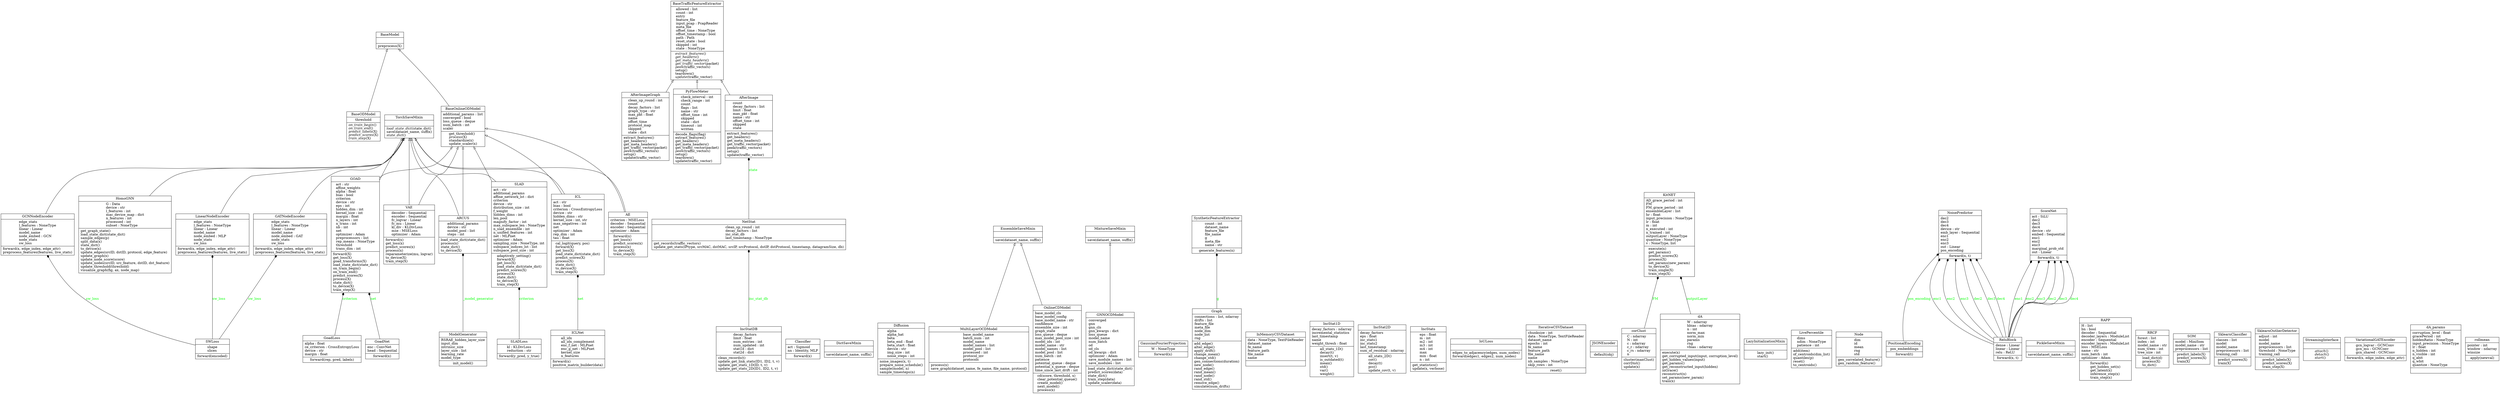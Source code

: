 digraph "classes" {
rankdir=BT
charset="utf-8"
"src.models.autoencoder.AE" [color="black", fontcolor="black", label=<{AE|criterion : MSELoss<br ALIGN="LEFT"/>decoder : Sequential<br ALIGN="LEFT"/>encoder : Sequential<br ALIGN="LEFT"/>optimizer : Adam<br ALIGN="LEFT"/>|forward(x)<br ALIGN="LEFT"/>get_loss(x)<br ALIGN="LEFT"/>predict_scores(x)<br ALIGN="LEFT"/>process(x)<br ALIGN="LEFT"/>to_device(X)<br ALIGN="LEFT"/>train_step(X)<br ALIGN="LEFT"/>}>, shape="record", style="solid"];
"src.models.arcus.ARCUS" [color="black", fontcolor="black", label=<{ARCUS|additional_params<br ALIGN="LEFT"/>device : str<br ALIGN="LEFT"/>model_pool : list<br ALIGN="LEFT"/>steps : int<br ALIGN="LEFT"/>|load_state_dict(state_dict)<br ALIGN="LEFT"/>process(x)<br ALIGN="LEFT"/>state_dict()<br ALIGN="LEFT"/>to_device(X)<br ALIGN="LEFT"/>}>, shape="record", style="solid"];
"src.feature_extractors.after_image.AfterImage" [color="black", fontcolor="black", label=<{AfterImage|count<br ALIGN="LEFT"/>decay_factors : list<br ALIGN="LEFT"/>limit : float<br ALIGN="LEFT"/>max_pkt : float<br ALIGN="LEFT"/>name : str<br ALIGN="LEFT"/>offset_time : int<br ALIGN="LEFT"/>skipped<br ALIGN="LEFT"/>state<br ALIGN="LEFT"/>|extract_features()<br ALIGN="LEFT"/>get_headers()<br ALIGN="LEFT"/>get_meta_headers()<br ALIGN="LEFT"/>get_traffic_vector(packet)<br ALIGN="LEFT"/>peek(traffic_vectors)<br ALIGN="LEFT"/>setup()<br ALIGN="LEFT"/>update(traffic_vector)<br ALIGN="LEFT"/>}>, shape="record", style="solid"];
"src.feature_extractors.after_image_graph.AfterImageGraph" [color="black", fontcolor="black", label=<{AfterImageGraph|clean_up_round : int<br ALIGN="LEFT"/>count<br ALIGN="LEFT"/>decay_factors : list<br ALIGN="LEFT"/>graph_type : str<br ALIGN="LEFT"/>max_pkt : float<br ALIGN="LEFT"/>name<br ALIGN="LEFT"/>offset_time<br ALIGN="LEFT"/>protocol_map<br ALIGN="LEFT"/>skipped<br ALIGN="LEFT"/>state : dict<br ALIGN="LEFT"/>|extract_features()<br ALIGN="LEFT"/>get_headers()<br ALIGN="LEFT"/>get_meta_headers()<br ALIGN="LEFT"/>get_traffic_vector(packet)<br ALIGN="LEFT"/><I>peek</I>(traffic_vectors)<br ALIGN="LEFT"/>setup()<br ALIGN="LEFT"/>update(traffic_vector)<br ALIGN="LEFT"/>}>, shape="record", style="solid"];
"src.models.base_model.BaseModel" [color="black", fontcolor="black", label=<{BaseModel|<br ALIGN="LEFT"/>|preprocess(X)<br ALIGN="LEFT"/>}>, shape="record", style="solid"];
"src.models.base_model.BaseODModel" [color="black", fontcolor="black", label=<{BaseODModel|threshold<br ALIGN="LEFT"/>|<I>on_train_begin</I>()<br ALIGN="LEFT"/><I>on_train_end</I>()<br ALIGN="LEFT"/><I>predict_labels</I>(X)<br ALIGN="LEFT"/><I>predict_scores</I>(X)<br ALIGN="LEFT"/><I>train_step</I>(X)<br ALIGN="LEFT"/>}>, shape="record", style="solid"];
"src.models.base_model.BaseOnlineODModel" [color="black", fontcolor="black", label=<{BaseOnlineODModel|additional_params : list<br ALIGN="LEFT"/>converged : bool<br ALIGN="LEFT"/>loss_queue : deque<br ALIGN="LEFT"/>num_batch : int<br ALIGN="LEFT"/>scaler<br ALIGN="LEFT"/>|get_threshold()<br ALIGN="LEFT"/><I>process</I>(X)<br ALIGN="LEFT"/>standardize(x)<br ALIGN="LEFT"/>update_scaler(x)<br ALIGN="LEFT"/>}>, shape="record", style="solid"];
"src.feature_extractors.base_feature_extractor.BaseTrafficFeatureExtractor" [color="black", fontcolor="black", label=<{BaseTrafficFeatureExtractor|allowed : list<br ALIGN="LEFT"/>count : int<br ALIGN="LEFT"/>entry<br ALIGN="LEFT"/>feature_file<br ALIGN="LEFT"/>input_pcap : PcapReader<br ALIGN="LEFT"/>meta_file<br ALIGN="LEFT"/>offset_time : NoneType<br ALIGN="LEFT"/>offset_timestamp : bool<br ALIGN="LEFT"/>path : Path<br ALIGN="LEFT"/>reset_state : bool<br ALIGN="LEFT"/>skipped : int<br ALIGN="LEFT"/>state : NoneType<br ALIGN="LEFT"/>|<I>extract_features</I>()<br ALIGN="LEFT"/><I>get_headers</I>()<br ALIGN="LEFT"/><I>get_meta_headers</I>()<br ALIGN="LEFT"/><I>get_traffic_vector</I>(packet)<br ALIGN="LEFT"/><I>peek</I>(traffic_vectors)<br ALIGN="LEFT"/>setup()<br ALIGN="LEFT"/>teardown()<br ALIGN="LEFT"/><I>update</I>(traffic_vector)<br ALIGN="LEFT"/>}>, shape="record", style="solid"];
"src.models.gnnids.Classifier" [color="black", fontcolor="black", label=<{Classifier|act : Sigmoid<br ALIGN="LEFT"/>nn : Identity, MLP<br ALIGN="LEFT"/>|forward(x)<br ALIGN="LEFT"/>}>, shape="record", style="solid"];
"src.models.base_model.DictSaveMixin" [color="black", fontcolor="black", label=<{DictSaveMixin|<br ALIGN="LEFT"/>|save(dataset_name, suffix)<br ALIGN="LEFT"/>}>, shape="record", style="solid"];
"src.models.gnnids.Diffusion" [color="black", fontcolor="black", label=<{Diffusion|alpha<br ALIGN="LEFT"/>alpha_hat<br ALIGN="LEFT"/>beta<br ALIGN="LEFT"/>beta_end : float<br ALIGN="LEFT"/>beta_start : float<br ALIGN="LEFT"/>device : str<br ALIGN="LEFT"/>img_size : int<br ALIGN="LEFT"/>noise_steps : int<br ALIGN="LEFT"/>|noise_images(x, t)<br ALIGN="LEFT"/>prepare_noise_schedule()<br ALIGN="LEFT"/>sample(model, n)<br ALIGN="LEFT"/>sample_timesteps(n)<br ALIGN="LEFT"/>}>, shape="record", style="solid"];
"src.models.base_model.EnsembleSaveMixin" [color="black", fontcolor="black", label=<{EnsembleSaveMixin|<br ALIGN="LEFT"/>|save(dataset_name, suffix)<br ALIGN="LEFT"/>}>, shape="record", style="solid"];
"src.models.gnnids.GATNodeEncoder" [color="black", fontcolor="black", label=<{GATNodeEncoder|edge_stats<br ALIGN="LEFT"/>l_features : NoneType<br ALIGN="LEFT"/>linear : Linear<br ALIGN="LEFT"/>model_name<br ALIGN="LEFT"/>node_embed : GAT<br ALIGN="LEFT"/>node_stats<br ALIGN="LEFT"/>sw_loss<br ALIGN="LEFT"/>|forward(x, edge_index, edge_attr)<br ALIGN="LEFT"/>preprocess_features(features, live_stats)<br ALIGN="LEFT"/>}>, shape="record", style="solid"];
"src.models.gnnids.GCNNodeEncoder" [color="black", fontcolor="black", label=<{GCNNodeEncoder|edge_stats<br ALIGN="LEFT"/>l_features : NoneType<br ALIGN="LEFT"/>linear : Linear<br ALIGN="LEFT"/>model_name<br ALIGN="LEFT"/>node_embed : GCN<br ALIGN="LEFT"/>node_stats<br ALIGN="LEFT"/>sw_loss<br ALIGN="LEFT"/>|forward(x, edge_index, edge_attr)<br ALIGN="LEFT"/>preprocess_features(features, live_stats)<br ALIGN="LEFT"/>}>, shape="record", style="solid"];
"src.models.base_model.GNNOCDModel" [color="black", fontcolor="black", label=<{GNNOCDModel|converged<br ALIGN="LEFT"/>gnn<br ALIGN="LEFT"/>gnn_cls<br ALIGN="LEFT"/>gnn_kwargs : dict<br ALIGN="LEFT"/>loss_queue<br ALIGN="LEFT"/>model_name<br ALIGN="LEFT"/>num_batch<br ALIGN="LEFT"/>od<br ALIGN="LEFT"/>od_cls<br ALIGN="LEFT"/>od_kwargs : dict<br ALIGN="LEFT"/>optimizer : Adam<br ALIGN="LEFT"/>save_module_names : list<br ALIGN="LEFT"/>save_modules : list<br ALIGN="LEFT"/>|load_state_dict(state_dict)<br ALIGN="LEFT"/>predict_scores(data)<br ALIGN="LEFT"/>state_dict()<br ALIGN="LEFT"/>train_step(data)<br ALIGN="LEFT"/>update_scaler(data)<br ALIGN="LEFT"/>}>, shape="record", style="solid"];
"src.models.goad.GOAD" [color="black", fontcolor="black", label=<{GOAD|act : str<br ALIGN="LEFT"/>affine_weights<br ALIGN="LEFT"/>alpha : float<br ALIGN="LEFT"/>bias : bool<br ALIGN="LEFT"/>criterion<br ALIGN="LEFT"/>device : str<br ALIGN="LEFT"/>eps : int<br ALIGN="LEFT"/>hidden_dim : int<br ALIGN="LEFT"/>kernel_size : int<br ALIGN="LEFT"/>margin : float<br ALIGN="LEFT"/>n_layers : int<br ALIGN="LEFT"/>n_trans : int<br ALIGN="LEFT"/>nb : int<br ALIGN="LEFT"/>net<br ALIGN="LEFT"/>optimizer : Adam<br ALIGN="LEFT"/>preprocessors : list<br ALIGN="LEFT"/>rep_means : NoneType<br ALIGN="LEFT"/>threshold<br ALIGN="LEFT"/>trans_dim : int<br ALIGN="LEFT"/>|forward(X)<br ALIGN="LEFT"/>get_loss(X)<br ALIGN="LEFT"/>goad_transforms(X)<br ALIGN="LEFT"/>load_state_dict(state_dict)<br ALIGN="LEFT"/>on_train_begin()<br ALIGN="LEFT"/>on_train_end()<br ALIGN="LEFT"/>predict_scores(X)<br ALIGN="LEFT"/>process(X)<br ALIGN="LEFT"/>state_dict()<br ALIGN="LEFT"/>to_device(X)<br ALIGN="LEFT"/>train_step(X)<br ALIGN="LEFT"/>}>, shape="record", style="solid"];
"src.models.gnnids.GaussianFourierProjection" [color="black", fontcolor="black", label=<{GaussianFourierProjection|W : NoneType<br ALIGN="LEFT"/>|forward(x)<br ALIGN="LEFT"/>}>, shape="record", style="solid"];
"src.models.goad.GoadLoss" [color="black", fontcolor="black", label=<{GoadLoss|alpha : float<br ALIGN="LEFT"/>ce_criterion : CrossEntropyLoss<br ALIGN="LEFT"/>device : str<br ALIGN="LEFT"/>margin : float<br ALIGN="LEFT"/>|forward(rep, pred, labels)<br ALIGN="LEFT"/>}>, shape="record", style="solid"];
"src.models.goad.GoadNet" [color="black", fontcolor="black", label=<{GoadNet|enc : ConvNet<br ALIGN="LEFT"/>head : Sequential<br ALIGN="LEFT"/>|forward(x)<br ALIGN="LEFT"/>}>, shape="record", style="solid"];
"src.feature_extractors.synthetic_graph_features.Graph" [color="black", fontcolor="black", label=<{Graph|connections : list, ndarray<br ALIGN="LEFT"/>drifts : list<br ALIGN="LEFT"/>feature_file<br ALIGN="LEFT"/>meta_file<br ALIGN="LEFT"/>node_dim<br ALIGN="LEFT"/>node_list<br ALIGN="LEFT"/>rng<br ALIGN="LEFT"/>|add_edge()<br ALIGN="LEFT"/>alter_edge()<br ALIGN="LEFT"/>apply_drift()<br ALIGN="LEFT"/>change_mean()<br ALIGN="LEFT"/>change_std()<br ALIGN="LEFT"/>gen_connections(duration)<br ALIGN="LEFT"/>new_node()<br ALIGN="LEFT"/>rand_edge()<br ALIGN="LEFT"/>rand_mean()<br ALIGN="LEFT"/>rand_node()<br ALIGN="LEFT"/>rand_std()<br ALIGN="LEFT"/>remove_edge()<br ALIGN="LEFT"/>simulate(num_drifts)<br ALIGN="LEFT"/>}>, shape="record", style="solid"];
"src.models.gnnids.HomoGNN" [color="black", fontcolor="black", label=<{HomoGNN|G : Data<br ALIGN="LEFT"/>device : str<br ALIGN="LEFT"/>l_features : int<br ALIGN="LEFT"/>mac_device_map : dict<br ALIGN="LEFT"/>n_features : int<br ALIGN="LEFT"/>processed : int<br ALIGN="LEFT"/>subset : NoneType<br ALIGN="LEFT"/>|get_graph_state()<br ALIGN="LEFT"/>load_state_dict(state_dict)<br ALIGN="LEFT"/>sample_edges(p)<br ALIGN="LEFT"/>split_data(x)<br ALIGN="LEFT"/>state_dict()<br ALIGN="LEFT"/>to_device(x)<br ALIGN="LEFT"/>update_edges(srcID, dstID, protocol, edge_feature)<br ALIGN="LEFT"/>update_graph(x)<br ALIGN="LEFT"/>update_node_score(score)<br ALIGN="LEFT"/>update_nodes(srcID, src_feature, dstID, dst_feature)<br ALIGN="LEFT"/>update_threshold(threshold)<br ALIGN="LEFT"/>visualize_graph(fig, ax, node_map)<br ALIGN="LEFT"/>}>, shape="record", style="solid"];
"src.models.icl.ICL" [color="black", fontcolor="black", label=<{ICL|act : str<br ALIGN="LEFT"/>bias : bool<br ALIGN="LEFT"/>criterion : CrossEntropyLoss<br ALIGN="LEFT"/>device : str<br ALIGN="LEFT"/>hidden_dims : str<br ALIGN="LEFT"/>kernel_size : int, str<br ALIGN="LEFT"/>max_negatives : int<br ALIGN="LEFT"/>net<br ALIGN="LEFT"/>optimizer : Adam<br ALIGN="LEFT"/>rep_dim : int<br ALIGN="LEFT"/>tau : float<br ALIGN="LEFT"/>|cal_logit(query, pos)<br ALIGN="LEFT"/>forward(X)<br ALIGN="LEFT"/>get_loss(X)<br ALIGN="LEFT"/>load_state_dict(state_dict)<br ALIGN="LEFT"/>predict_scores(X)<br ALIGN="LEFT"/>process(X)<br ALIGN="LEFT"/>state_dict()<br ALIGN="LEFT"/>to_device(X)<br ALIGN="LEFT"/>train_step(X)<br ALIGN="LEFT"/>}>, shape="record", style="solid"];
"src.models.icl.ICLNet" [color="black", fontcolor="black", label=<{ICLNet|all_idx<br ALIGN="LEFT"/>all_idx_complement<br ALIGN="LEFT"/>enc_f_net : MLPnet<br ALIGN="LEFT"/>enc_g_net : MLPnet<br ALIGN="LEFT"/>kernel_size<br ALIGN="LEFT"/>n_features<br ALIGN="LEFT"/>|forward(x)<br ALIGN="LEFT"/>positive_matrix_builder(data)<br ALIGN="LEFT"/>}>, shape="record", style="solid"];
"src.datasets.custom_dataset.InMemoryCSVDataset" [color="black", fontcolor="black", label=<{InMemoryCSVDataset|data : NoneType, TextFileReader<br ALIGN="LEFT"/>dataset_name<br ALIGN="LEFT"/>fe_name<br ALIGN="LEFT"/>feature_path<br ALIGN="LEFT"/>file_name<br ALIGN="LEFT"/>name<br ALIGN="LEFT"/>|}>, shape="record", style="solid"];
"src.feature_extractors.after_image.IncStat1D" [color="black", fontcolor="black", label=<{IncStat1D|decay_factors : ndarray<br ALIGN="LEFT"/>incremental_statistics<br ALIGN="LEFT"/>last_timestamp<br ALIGN="LEFT"/>name<br ALIGN="LEFT"/>weight_thresh : float<br ALIGN="LEFT"/>|all_stats_1D()<br ALIGN="LEFT"/>decay(t)<br ALIGN="LEFT"/>insert(t, v)<br ALIGN="LEFT"/>is_outdated(t)<br ALIGN="LEFT"/>mean()<br ALIGN="LEFT"/>std()<br ALIGN="LEFT"/>var()<br ALIGN="LEFT"/>weight()<br ALIGN="LEFT"/>}>, shape="record", style="solid"];
"src.feature_extractors.after_image.IncStat2D" [color="black", fontcolor="black", label=<{IncStat2D|decay_factors<br ALIGN="LEFT"/>eps : float<br ALIGN="LEFT"/>inc_stats1<br ALIGN="LEFT"/>inc_stats2<br ALIGN="LEFT"/>last_timestamp<br ALIGN="LEFT"/>sum_of_residual : ndarray<br ALIGN="LEFT"/>|all_stats_2D()<br ALIGN="LEFT"/>cov()<br ALIGN="LEFT"/>decay(t)<br ALIGN="LEFT"/>pcc()<br ALIGN="LEFT"/>update_cov(t, v)<br ALIGN="LEFT"/>}>, shape="record", style="solid"];
"src.feature_extractors.after_image.IncStatDB" [color="black", fontcolor="black", label=<{IncStatDB|decay_factors<br ALIGN="LEFT"/>limit : float<br ALIGN="LEFT"/>num_entries : int<br ALIGN="LEFT"/>num_updated : int<br ALIGN="LEFT"/>stat1d : dict<br ALIGN="LEFT"/>stat2d : dict<br ALIGN="LEFT"/>|clean_records(t)<br ALIGN="LEFT"/>update_get_link_stats(ID1, ID2, t, v)<br ALIGN="LEFT"/>update_get_stats_1D(ID, t, v)<br ALIGN="LEFT"/>update_get_stats_2D(ID1, ID2, t, v)<br ALIGN="LEFT"/>}>, shape="record", style="solid"];
"src.feature_extractors.pyflowmeter.IncStats" [color="black", fontcolor="black", label=<{IncStats|eps : float<br ALIGN="LEFT"/>m : int<br ALIGN="LEFT"/>m2 : int<br ALIGN="LEFT"/>m3 : int<br ALIGN="LEFT"/>m4 : int<br ALIGN="LEFT"/>max<br ALIGN="LEFT"/>min : float<br ALIGN="LEFT"/>n : int<br ALIGN="LEFT"/>|get_statistics()<br ALIGN="LEFT"/>update(x, verbose)<br ALIGN="LEFT"/>}>, shape="record", style="solid"];
"src.models.gnnids.IoULoss" [color="black", fontcolor="black", label=<{IoULoss|<br ALIGN="LEFT"/>|edges_to_adjacency(edges, num_nodes)<br ALIGN="LEFT"/>forward(edges1, edges2, num_nodes)<br ALIGN="LEFT"/>}>, shape="record", style="solid"];
"src.datasets.custom_dataset.IterativeCSVDataset" [color="black", fontcolor="black", label=<{IterativeCSVDataset|chunksize : int<br ALIGN="LEFT"/>data : NoneType, TextFileReader<br ALIGN="LEFT"/>dataset_name<br ALIGN="LEFT"/>epochs : int<br ALIGN="LEFT"/>fe_name<br ALIGN="LEFT"/>feature_path<br ALIGN="LEFT"/>file_name<br ALIGN="LEFT"/>name<br ALIGN="LEFT"/>nb_samples : NoneType<br ALIGN="LEFT"/>skip_rows : int<br ALIGN="LEFT"/>|reset()<br ALIGN="LEFT"/>}>, shape="record", style="solid"];
"src.utils.JSONEncoder" [color="black", fontcolor="black", label=<{JSONEncoder|<br ALIGN="LEFT"/>|default(obj)<br ALIGN="LEFT"/>}>, shape="record", style="solid"];
"src.models.kitsune.KitNET" [color="black", fontcolor="black", label=<{KitNET|AD_grace_period : int<br ALIGN="LEFT"/>FM<br ALIGN="LEFT"/>FM_grace_period : int<br ALIGN="LEFT"/>ensembleLayer : list<br ALIGN="LEFT"/>hr : float<br ALIGN="LEFT"/>input_precision : NoneType<br ALIGN="LEFT"/>lr : float<br ALIGN="LEFT"/>m : int<br ALIGN="LEFT"/>n_executed : int<br ALIGN="LEFT"/>n_trained : int<br ALIGN="LEFT"/>outputLayer : NoneType<br ALIGN="LEFT"/>quantize : NoneType<br ALIGN="LEFT"/>v : NoneType, list<br ALIGN="LEFT"/>|execute(x)<br ALIGN="LEFT"/>get_params()<br ALIGN="LEFT"/>predict_scores(X)<br ALIGN="LEFT"/>process(X)<br ALIGN="LEFT"/>set_params(new_param)<br ALIGN="LEFT"/>to_device(X)<br ALIGN="LEFT"/>train_single(X)<br ALIGN="LEFT"/>train_step(X)<br ALIGN="LEFT"/>}>, shape="record", style="solid"];
"src.utils.LazyInitializationMixin" [color="black", fontcolor="black", label=<{LazyInitializationMixin|<br ALIGN="LEFT"/>|lazy_init()<br ALIGN="LEFT"/>start()<br ALIGN="LEFT"/>}>, shape="record", style="solid"];
"src.models.gnnids.LinearNodeEncoder" [color="black", fontcolor="black", label=<{LinearNodeEncoder|edge_stats<br ALIGN="LEFT"/>l_features : NoneType<br ALIGN="LEFT"/>linear : Linear<br ALIGN="LEFT"/>model_name<br ALIGN="LEFT"/>node_embed : MLP<br ALIGN="LEFT"/>node_stats<br ALIGN="LEFT"/>sw_loss<br ALIGN="LEFT"/>|forward(x, edge_index, edge_attr)<br ALIGN="LEFT"/>preprocess_features(features, live_stats)<br ALIGN="LEFT"/>}>, shape="record", style="solid"];
"src.utils.LivePercentile" [color="black", fontcolor="black", label=<{LivePercentile|dims<br ALIGN="LEFT"/>ndim : NoneType<br ALIGN="LEFT"/>patience : int<br ALIGN="LEFT"/>|add(item)<br ALIGN="LEFT"/>of_centroids(dim_list)<br ALIGN="LEFT"/>quantiles(p)<br ALIGN="LEFT"/>reset()<br ALIGN="LEFT"/>to_centroids()<br ALIGN="LEFT"/>}>, shape="record", style="solid"];
"src.models.base_model.MixtureSaveMixin" [color="black", fontcolor="black", label=<{MixtureSaveMixin|<br ALIGN="LEFT"/>|save(dataset_name, suffix)<br ALIGN="LEFT"/>}>, shape="record", style="solid"];
"src.models.arcus.ModelGenerator" [color="black", fontcolor="black", label=<{ModelGenerator|RSRAE_hidden_layer_size<br ALIGN="LEFT"/>input_dim<br ALIGN="LEFT"/>intrinsic_size<br ALIGN="LEFT"/>layer_size : list<br ALIGN="LEFT"/>learning_rate<br ALIGN="LEFT"/>model_type<br ALIGN="LEFT"/>|init_model()<br ALIGN="LEFT"/>}>, shape="record", style="solid"];
"src.models.base_model.MultiLayerOCDModel" [color="black", fontcolor="black", label=<{MultiLayerOCDModel|base_model_name<br ALIGN="LEFT"/>batch_num : int<br ALIGN="LEFT"/>model_name<br ALIGN="LEFT"/>model_names : list<br ALIGN="LEFT"/>model_pool : list<br ALIGN="LEFT"/>processed : int<br ALIGN="LEFT"/>protocol_inv<br ALIGN="LEFT"/>protocols<br ALIGN="LEFT"/>|process(x)<br ALIGN="LEFT"/>save_graph(dataset_name, fe_name, file_name, protocol)<br ALIGN="LEFT"/>}>, shape="record", style="solid"];
"src.feature_extractors.after_image.NetStat" [color="black", fontcolor="black", label=<{NetStat|clean_up_round : int<br ALIGN="LEFT"/>decay_factors : list<br ALIGN="LEFT"/>inc_stat_db<br ALIGN="LEFT"/>last_timestamp : NoneType<br ALIGN="LEFT"/>|get_records(traffic_vectors)<br ALIGN="LEFT"/>update_get_stats(IPtype, srcMAC, dstMAC, srcIP, srcProtocol, dstIP, dstProtocol, timestamp, datagramSize, db)<br ALIGN="LEFT"/>}>, shape="record", style="solid"];
"src.feature_extractors.synthetic_graph_features.Node" [color="black", fontcolor="black", label=<{Node|dim<br ALIGN="LEFT"/>id<br ALIGN="LEFT"/>mean<br ALIGN="LEFT"/>rng<br ALIGN="LEFT"/>std<br ALIGN="LEFT"/>|gen_correlated_feature()<br ALIGN="LEFT"/>gen_random_feature()<br ALIGN="LEFT"/>}>, shape="record", style="solid"];
"src.models.gnnids.NoisePredictor" [color="black", fontcolor="black", label=<{NoisePredictor|dec2<br ALIGN="LEFT"/>dec3<br ALIGN="LEFT"/>dec4<br ALIGN="LEFT"/>device : str<br ALIGN="LEFT"/>emb_layer : Sequential<br ALIGN="LEFT"/>enc1<br ALIGN="LEFT"/>enc2<br ALIGN="LEFT"/>enc3<br ALIGN="LEFT"/>out : Linear<br ALIGN="LEFT"/>pos_encoding<br ALIGN="LEFT"/>|forward(x, t)<br ALIGN="LEFT"/>}>, shape="record", style="solid"];
"src.models.base_model.OnlineCDModel" [color="black", fontcolor="black", label=<{OnlineCDModel|base_model_cls<br ALIGN="LEFT"/>base_model_config<br ALIGN="LEFT"/>base_model_name : str<br ALIGN="LEFT"/>confidence<br ALIGN="LEFT"/>ensemble_size : int<br ALIGN="LEFT"/>graph_state<br ALIGN="LEFT"/>loss_queue : deque<br ALIGN="LEFT"/>max_model_pool_size : int<br ALIGN="LEFT"/>model_idx : int<br ALIGN="LEFT"/>model_name : str<br ALIGN="LEFT"/>model_names : list<br ALIGN="LEFT"/>model_pool : list<br ALIGN="LEFT"/>num_batch : int<br ALIGN="LEFT"/>patience<br ALIGN="LEFT"/>potential_queue : deque<br ALIGN="LEFT"/>potential_x_queue : deque<br ALIGN="LEFT"/>time_since_last_drift : int<br ALIGN="LEFT"/>|cd(score, threshold, x)<br ALIGN="LEFT"/>clear_potential_queue()<br ALIGN="LEFT"/>create_model()<br ALIGN="LEFT"/>next_model()<br ALIGN="LEFT"/>process(x)<br ALIGN="LEFT"/>}>, shape="record", style="solid"];
"src.models.base_model.PickleSaveMixin" [color="black", fontcolor="black", label=<{PickleSaveMixin|<br ALIGN="LEFT"/>|save(dataset_name, suffix)<br ALIGN="LEFT"/>}>, shape="record", style="solid"];
"src.models.gnnids.PositionalEncoding" [color="black", fontcolor="black", label=<{PositionalEncoding|pos_embeddings<br ALIGN="LEFT"/>|forward(t)<br ALIGN="LEFT"/>}>, shape="record", style="solid"];
"src.feature_extractors.pyflowmeter.PyFlowMeter" [color="black", fontcolor="black", label=<{PyFlowMeter|check_interval : int<br ALIGN="LEFT"/>check_range : int<br ALIGN="LEFT"/>count<br ALIGN="LEFT"/>flags : list<br ALIGN="LEFT"/>name : str<br ALIGN="LEFT"/>offset_time : int<br ALIGN="LEFT"/>skipped<br ALIGN="LEFT"/>state : dict<br ALIGN="LEFT"/>timeout : int<br ALIGN="LEFT"/>written<br ALIGN="LEFT"/>|decode_flags(flag)<br ALIGN="LEFT"/>extract_features()<br ALIGN="LEFT"/>get_headers()<br ALIGN="LEFT"/>get_meta_headers()<br ALIGN="LEFT"/>get_traffic_vector(packet)<br ALIGN="LEFT"/><I>peek</I>(traffic_vectors)<br ALIGN="LEFT"/>setup()<br ALIGN="LEFT"/>teardown()<br ALIGN="LEFT"/>update(traffic_vector)<br ALIGN="LEFT"/>}>, shape="record", style="solid"];
"src.models.arcus.RAPP" [color="black", fontcolor="black", label=<{RAPP|H : list<br ALIGN="LEFT"/>bn : bool<br ALIGN="LEFT"/>decoder : Sequential<br ALIGN="LEFT"/>decoder_layers : ModuleList<br ALIGN="LEFT"/>encoder : Sequential<br ALIGN="LEFT"/>encoder_layers : ModuleList<br ALIGN="LEFT"/>loss : MSELoss<br ALIGN="LEFT"/>name : str<br ALIGN="LEFT"/>num_batch : int<br ALIGN="LEFT"/>optimizer : Adam<br ALIGN="LEFT"/>|forward(x)<br ALIGN="LEFT"/>get_hidden_set(x)<br ALIGN="LEFT"/>get_latent(x)<br ALIGN="LEFT"/>inference_step(x)<br ALIGN="LEFT"/>train_step(x)<br ALIGN="LEFT"/>}>, shape="record", style="solid"];
"src.models.rrcf.RRCF" [color="black", fontcolor="black", label=<{RRCF|forest : list<br ALIGN="LEFT"/>index : int<br ALIGN="LEFT"/>model_name : str<br ALIGN="LEFT"/>num_trees : int<br ALIGN="LEFT"/>tree_size : int<br ALIGN="LEFT"/>|load_dict(d)<br ALIGN="LEFT"/>process(X)<br ALIGN="LEFT"/>to_dict()<br ALIGN="LEFT"/>}>, shape="record", style="solid"];
"src.models.gnnids.ReluBlock" [color="black", fontcolor="black", label=<{ReluBlock|dense : Linear<br ALIGN="LEFT"/>linear : Linear<br ALIGN="LEFT"/>relu : ReLU<br ALIGN="LEFT"/>|forward(x, t)<br ALIGN="LEFT"/>}>, shape="record", style="solid"];
"src.models.slad.SLAD" [color="black", fontcolor="black", label=<{SLAD|act : str<br ALIGN="LEFT"/>additional_params<br ALIGN="LEFT"/>affine_network_lst : dict<br ALIGN="LEFT"/>criterion<br ALIGN="LEFT"/>device : str<br ALIGN="LEFT"/>distribution_size : int<br ALIGN="LEFT"/>f_weight<br ALIGN="LEFT"/>hidden_dims : int<br ALIGN="LEFT"/>len_pool<br ALIGN="LEFT"/>magnify_factor : int<br ALIGN="LEFT"/>max_subspace_len : NoneType<br ALIGN="LEFT"/>n_slad_ensemble : int<br ALIGN="LEFT"/>n_unified_features : int<br ALIGN="LEFT"/>net : MLPnet<br ALIGN="LEFT"/>optimizer : Adam<br ALIGN="LEFT"/>sampling_size : NoneType, int<br ALIGN="LEFT"/>subspace_indices_lst : list<br ALIGN="LEFT"/>subspace_pool_size : int<br ALIGN="LEFT"/>|adaptively_setting()<br ALIGN="LEFT"/>forward(X)<br ALIGN="LEFT"/>get_loss(X)<br ALIGN="LEFT"/>load_state_dict(state_dict)<br ALIGN="LEFT"/>predict_scores(X)<br ALIGN="LEFT"/>process(X)<br ALIGN="LEFT"/>state_dict()<br ALIGN="LEFT"/>to_device(X)<br ALIGN="LEFT"/>train_step(X)<br ALIGN="LEFT"/>}>, shape="record", style="solid"];
"src.models.slad.SLADLoss" [color="black", fontcolor="black", label=<{SLADLoss|kl : KLDivLoss<br ALIGN="LEFT"/>reduction : str<br ALIGN="LEFT"/>|forward(y_pred, y_true)<br ALIGN="LEFT"/>}>, shape="record", style="solid"];
"src.models.misc_models.SOM" [color="black", fontcolor="black", label=<{SOM|model : MiniSom<br ALIGN="LEFT"/>model_name : str<br ALIGN="LEFT"/>preprocessors : list<br ALIGN="LEFT"/>|predict_labels(X)<br ALIGN="LEFT"/>predict_scores(X)<br ALIGN="LEFT"/>train(X)<br ALIGN="LEFT"/>}>, shape="record", style="solid"];
"src.models.gnnids.SWLoss" [color="black", fontcolor="black", label=<{SWLoss|shape<br ALIGN="LEFT"/>slices<br ALIGN="LEFT"/>|forward(encoded)<br ALIGN="LEFT"/>}>, shape="record", style="solid"];
"src.models.gnnids.ScoreNet" [color="black", fontcolor="black", label=<{ScoreNet|act : SiLU<br ALIGN="LEFT"/>dec2<br ALIGN="LEFT"/>dec3<br ALIGN="LEFT"/>dec4<br ALIGN="LEFT"/>device : str<br ALIGN="LEFT"/>embed : Sequential<br ALIGN="LEFT"/>enc1<br ALIGN="LEFT"/>enc2<br ALIGN="LEFT"/>enc3<br ALIGN="LEFT"/>marginal_prob_std<br ALIGN="LEFT"/>out : Linear<br ALIGN="LEFT"/>|forward(x, t)<br ALIGN="LEFT"/>}>, shape="record", style="solid"];
"src.models.sklearn_models.SklearnClassifier" [color="black", fontcolor="black", label=<{SklearnClassifier|classes : list<br ALIGN="LEFT"/>model<br ALIGN="LEFT"/>model_name<br ALIGN="LEFT"/>preprocessors : list<br ALIGN="LEFT"/>training_call<br ALIGN="LEFT"/>|predict_scores(X)<br ALIGN="LEFT"/>train(X)<br ALIGN="LEFT"/>}>, shape="record", style="solid"];
"src.models.sklearn_models.SklearnOutlierDetector" [color="black", fontcolor="black", label=<{SklearnOutlierDetector|adjust : int<br ALIGN="LEFT"/>model<br ALIGN="LEFT"/>model_name<br ALIGN="LEFT"/>preprocessors : list<br ALIGN="LEFT"/>threshold : NoneType<br ALIGN="LEFT"/>training_call<br ALIGN="LEFT"/>|predict_labels(X)<br ALIGN="LEFT"/>predict_scores(X)<br ALIGN="LEFT"/>train_step(X)<br ALIGN="LEFT"/>}>, shape="record", style="solid"];
"src.feature_extractors.pyflowmeter.StreamingInterface" [color="black", fontcolor="black", label=<{StreamingInterface|<br ALIGN="LEFT"/>|<I>attach</I>()<br ALIGN="LEFT"/><I>detach</I>()<br ALIGN="LEFT"/><I>start</I>()<br ALIGN="LEFT"/>}>, shape="record", style="solid"];
"src.feature_extractors.synthetic_graph_features.SyntheticFeatureExtractor" [color="black", fontcolor="black", label=<{SyntheticFeatureExtractor|count : int<br ALIGN="LEFT"/>dataset_name<br ALIGN="LEFT"/>feature_file<br ALIGN="LEFT"/>file_name<br ALIGN="LEFT"/>g<br ALIGN="LEFT"/>meta_file<br ALIGN="LEFT"/>name : str<br ALIGN="LEFT"/>|generate_features(n)<br ALIGN="LEFT"/>}>, shape="record", style="solid"];
"src.models.base_model.TorchSaveMixin" [color="black", fontcolor="black", label=<{TorchSaveMixin|<br ALIGN="LEFT"/>|<I>load_state_dict</I>(state_dict)<br ALIGN="LEFT"/>save(dataset_name, suffix)<br ALIGN="LEFT"/><I>state_dict</I>()<br ALIGN="LEFT"/>}>, shape="record", style="solid"];
"src.models.autoencoder.VAE" [color="black", fontcolor="black", label=<{VAE|decoder : Sequential<br ALIGN="LEFT"/>encoder : Sequential<br ALIGN="LEFT"/>fc_logvar : Linear<br ALIGN="LEFT"/>fc_mu : Linear<br ALIGN="LEFT"/>kl_div : KLDivLoss<br ALIGN="LEFT"/>mse : MSELoss<br ALIGN="LEFT"/>optimizer : Adam<br ALIGN="LEFT"/>|forward(x)<br ALIGN="LEFT"/>get_loss(x)<br ALIGN="LEFT"/>predict_scores(x)<br ALIGN="LEFT"/>process(x)<br ALIGN="LEFT"/>reparameterize(mu, logvar)<br ALIGN="LEFT"/>to_device(X)<br ALIGN="LEFT"/>train_step(X)<br ALIGN="LEFT"/>}>, shape="record", style="solid"];
"src.models.gnnids.VariationalGATEncoder" [color="black", fontcolor="black", label=<{VariationalGATEncoder|gcn_logvar : GCNConv<br ALIGN="LEFT"/>gcn_mu : GCNConv<br ALIGN="LEFT"/>gcn_shared : GCNConv<br ALIGN="LEFT"/>|forward(x, edge_index, edge_attr)<br ALIGN="LEFT"/>}>, shape="record", style="solid"];
"src.models.kitsune.corClust" [color="black", fontcolor="black", label=<{corClust|C : ndarray<br ALIGN="LEFT"/>N : int<br ALIGN="LEFT"/>c : ndarray<br ALIGN="LEFT"/>c_r : ndarray<br ALIGN="LEFT"/>c_rs : ndarray<br ALIGN="LEFT"/>n<br ALIGN="LEFT"/>|cluster(maxClust)<br ALIGN="LEFT"/>corrDist()<br ALIGN="LEFT"/>update(x)<br ALIGN="LEFT"/>}>, shape="record", style="solid"];
"src.models.kitsune.dA" [color="black", fontcolor="black", label=<{dA|W : ndarray<br ALIGN="LEFT"/>hbias : ndarray<br ALIGN="LEFT"/>n : int<br ALIGN="LEFT"/>norm_max<br ALIGN="LEFT"/>norm_min<br ALIGN="LEFT"/>params<br ALIGN="LEFT"/>rng<br ALIGN="LEFT"/>vbias : ndarray<br ALIGN="LEFT"/>|execute(x)<br ALIGN="LEFT"/>get_corrupted_input(input, corruption_level)<br ALIGN="LEFT"/>get_hidden_values(input)<br ALIGN="LEFT"/>get_params()<br ALIGN="LEFT"/>get_reconstructed_input(hidden)<br ALIGN="LEFT"/>inGrace()<br ALIGN="LEFT"/>reconstruct(x)<br ALIGN="LEFT"/>set_params(new_param)<br ALIGN="LEFT"/>train(x)<br ALIGN="LEFT"/>}>, shape="record", style="solid"];
"src.models.kitsune.dA_params" [color="black", fontcolor="black", label=<{dA_params|corruption_level : float<br ALIGN="LEFT"/>gracePeriod : int<br ALIGN="LEFT"/>hiddenRatio : NoneType<br ALIGN="LEFT"/>input_precision : NoneType<br ALIGN="LEFT"/>lr : float<br ALIGN="LEFT"/>n_hidden : int<br ALIGN="LEFT"/>n_visible : int<br ALIGN="LEFT"/>q_abit<br ALIGN="LEFT"/>q_wbit<br ALIGN="LEFT"/>quantize : NoneType<br ALIGN="LEFT"/>|}>, shape="record", style="solid"];
"src.models.kitsune.rollmean" [color="black", fontcolor="black", label=<{rollmean|pointer : int<br ALIGN="LEFT"/>window : ndarray<br ALIGN="LEFT"/>winsize<br ALIGN="LEFT"/>|apply(newval)<br ALIGN="LEFT"/>}>, shape="record", style="solid"];
"src.feature_extractors.after_image.AfterImage" -> "src.feature_extractors.base_feature_extractor.BaseTrafficFeatureExtractor" [arrowhead="empty", arrowtail="none"];
"src.feature_extractors.after_image_graph.AfterImageGraph" -> "src.feature_extractors.base_feature_extractor.BaseTrafficFeatureExtractor" [arrowhead="empty", arrowtail="none"];
"src.feature_extractors.pyflowmeter.PyFlowMeter" -> "src.feature_extractors.base_feature_extractor.BaseTrafficFeatureExtractor" [arrowhead="empty", arrowtail="none"];
"src.models.arcus.ARCUS" -> "src.models.base_model.BaseOnlineODModel" [arrowhead="empty", arrowtail="none"];
"src.models.arcus.ARCUS" -> "src.models.base_model.TorchSaveMixin" [arrowhead="empty", arrowtail="none"];
"src.models.autoencoder.AE" -> "src.models.base_model.BaseOnlineODModel" [arrowhead="empty", arrowtail="none"];
"src.models.autoencoder.AE" -> "src.models.base_model.TorchSaveMixin" [arrowhead="empty", arrowtail="none"];
"src.models.autoencoder.VAE" -> "src.models.base_model.BaseOnlineODModel" [arrowhead="empty", arrowtail="none"];
"src.models.autoencoder.VAE" -> "src.models.base_model.TorchSaveMixin" [arrowhead="empty", arrowtail="none"];
"src.models.base_model.BaseODModel" -> "src.models.base_model.BaseModel" [arrowhead="empty", arrowtail="none"];
"src.models.base_model.BaseOnlineODModel" -> "src.models.base_model.BaseModel" [arrowhead="empty", arrowtail="none"];
"src.models.base_model.GNNOCDModel" -> "src.models.base_model.MixtureSaveMixin" [arrowhead="empty", arrowtail="none"];
"src.models.base_model.MultiLayerOCDModel" -> "src.models.base_model.EnsembleSaveMixin" [arrowhead="empty", arrowtail="none"];
"src.models.base_model.OnlineCDModel" -> "src.models.base_model.EnsembleSaveMixin" [arrowhead="empty", arrowtail="none"];
"src.models.gnnids.GATNodeEncoder" -> "src.models.base_model.TorchSaveMixin" [arrowhead="empty", arrowtail="none"];
"src.models.gnnids.GCNNodeEncoder" -> "src.models.base_model.TorchSaveMixin" [arrowhead="empty", arrowtail="none"];
"src.models.gnnids.HomoGNN" -> "src.models.base_model.TorchSaveMixin" [arrowhead="empty", arrowtail="none"];
"src.models.gnnids.LinearNodeEncoder" -> "src.models.base_model.TorchSaveMixin" [arrowhead="empty", arrowtail="none"];
"src.models.goad.GOAD" -> "src.models.base_model.BaseOnlineODModel" [arrowhead="empty", arrowtail="none"];
"src.models.goad.GOAD" -> "src.models.base_model.TorchSaveMixin" [arrowhead="empty", arrowtail="none"];
"src.models.icl.ICL" -> "src.models.base_model.BaseOnlineODModel" [arrowhead="empty", arrowtail="none"];
"src.models.icl.ICL" -> "src.models.base_model.TorchSaveMixin" [arrowhead="empty", arrowtail="none"];
"src.models.slad.SLAD" -> "src.models.base_model.BaseOnlineODModel" [arrowhead="empty", arrowtail="none"];
"src.models.slad.SLAD" -> "src.models.base_model.TorchSaveMixin" [arrowhead="empty", arrowtail="none"];
"src.feature_extractors.after_image.IncStatDB" -> "src.feature_extractors.after_image.NetStat" [arrowhead="diamond", arrowtail="none", fontcolor="green", label="inc_stat_db", style="solid"];
"src.feature_extractors.after_image.NetStat" -> "src.feature_extractors.after_image.AfterImage" [arrowhead="diamond", arrowtail="none", fontcolor="green", label="state", style="solid"];
"src.feature_extractors.synthetic_graph_features.Graph" -> "src.feature_extractors.synthetic_graph_features.SyntheticFeatureExtractor" [arrowhead="diamond", arrowtail="none", fontcolor="green", label="g", style="solid"];
"src.models.arcus.ModelGenerator" -> "src.models.arcus.ARCUS" [arrowhead="diamond", arrowtail="none", fontcolor="green", label="_model_generator", style="solid"];
"src.models.gnnids.PositionalEncoding" -> "src.models.gnnids.NoisePredictor" [arrowhead="diamond", arrowtail="none", fontcolor="green", label="pos_encoding", style="solid"];
"src.models.gnnids.ReluBlock" -> "src.models.gnnids.NoisePredictor" [arrowhead="diamond", arrowtail="none", fontcolor="green", label="enc1", style="solid"];
"src.models.gnnids.ReluBlock" -> "src.models.gnnids.NoisePredictor" [arrowhead="diamond", arrowtail="none", fontcolor="green", label="enc2", style="solid"];
"src.models.gnnids.ReluBlock" -> "src.models.gnnids.NoisePredictor" [arrowhead="diamond", arrowtail="none", fontcolor="green", label="enc3", style="solid"];
"src.models.gnnids.ReluBlock" -> "src.models.gnnids.NoisePredictor" [arrowhead="diamond", arrowtail="none", fontcolor="green", label="dec2", style="solid"];
"src.models.gnnids.ReluBlock" -> "src.models.gnnids.NoisePredictor" [arrowhead="diamond", arrowtail="none", fontcolor="green", label="dec3", style="solid"];
"src.models.gnnids.ReluBlock" -> "src.models.gnnids.NoisePredictor" [arrowhead="diamond", arrowtail="none", fontcolor="green", label="dec4", style="solid"];
"src.models.gnnids.ReluBlock" -> "src.models.gnnids.ScoreNet" [arrowhead="diamond", arrowtail="none", fontcolor="green", label="enc1", style="solid"];
"src.models.gnnids.ReluBlock" -> "src.models.gnnids.ScoreNet" [arrowhead="diamond", arrowtail="none", fontcolor="green", label="enc2", style="solid"];
"src.models.gnnids.ReluBlock" -> "src.models.gnnids.ScoreNet" [arrowhead="diamond", arrowtail="none", fontcolor="green", label="enc3", style="solid"];
"src.models.gnnids.ReluBlock" -> "src.models.gnnids.ScoreNet" [arrowhead="diamond", arrowtail="none", fontcolor="green", label="dec2", style="solid"];
"src.models.gnnids.ReluBlock" -> "src.models.gnnids.ScoreNet" [arrowhead="diamond", arrowtail="none", fontcolor="green", label="dec3", style="solid"];
"src.models.gnnids.ReluBlock" -> "src.models.gnnids.ScoreNet" [arrowhead="diamond", arrowtail="none", fontcolor="green", label="dec4", style="solid"];
"src.models.gnnids.SWLoss" -> "src.models.gnnids.GATNodeEncoder" [arrowhead="diamond", arrowtail="none", fontcolor="green", label="sw_loss", style="solid"];
"src.models.gnnids.SWLoss" -> "src.models.gnnids.GCNNodeEncoder" [arrowhead="diamond", arrowtail="none", fontcolor="green", label="sw_loss", style="solid"];
"src.models.gnnids.SWLoss" -> "src.models.gnnids.LinearNodeEncoder" [arrowhead="diamond", arrowtail="none", fontcolor="green", label="sw_loss", style="solid"];
"src.models.goad.GoadLoss" -> "src.models.goad.GOAD" [arrowhead="diamond", arrowtail="none", fontcolor="green", label="criterion", style="solid"];
"src.models.goad.GoadNet" -> "src.models.goad.GOAD" [arrowhead="diamond", arrowtail="none", fontcolor="green", label="net", style="solid"];
"src.models.icl.ICLNet" -> "src.models.icl.ICL" [arrowhead="diamond", arrowtail="none", fontcolor="green", label="net", style="solid"];
"src.models.kitsune.corClust" -> "src.models.kitsune.KitNET" [arrowhead="diamond", arrowtail="none", fontcolor="green", label="FM", style="solid"];
"src.models.kitsune.dA" -> "src.models.kitsune.KitNET" [arrowhead="diamond", arrowtail="none", fontcolor="green", label="outputLayer", style="solid"];
"src.models.slad.SLADLoss" -> "src.models.slad.SLAD" [arrowhead="diamond", arrowtail="none", fontcolor="green", label="criterion", style="solid"];
}
